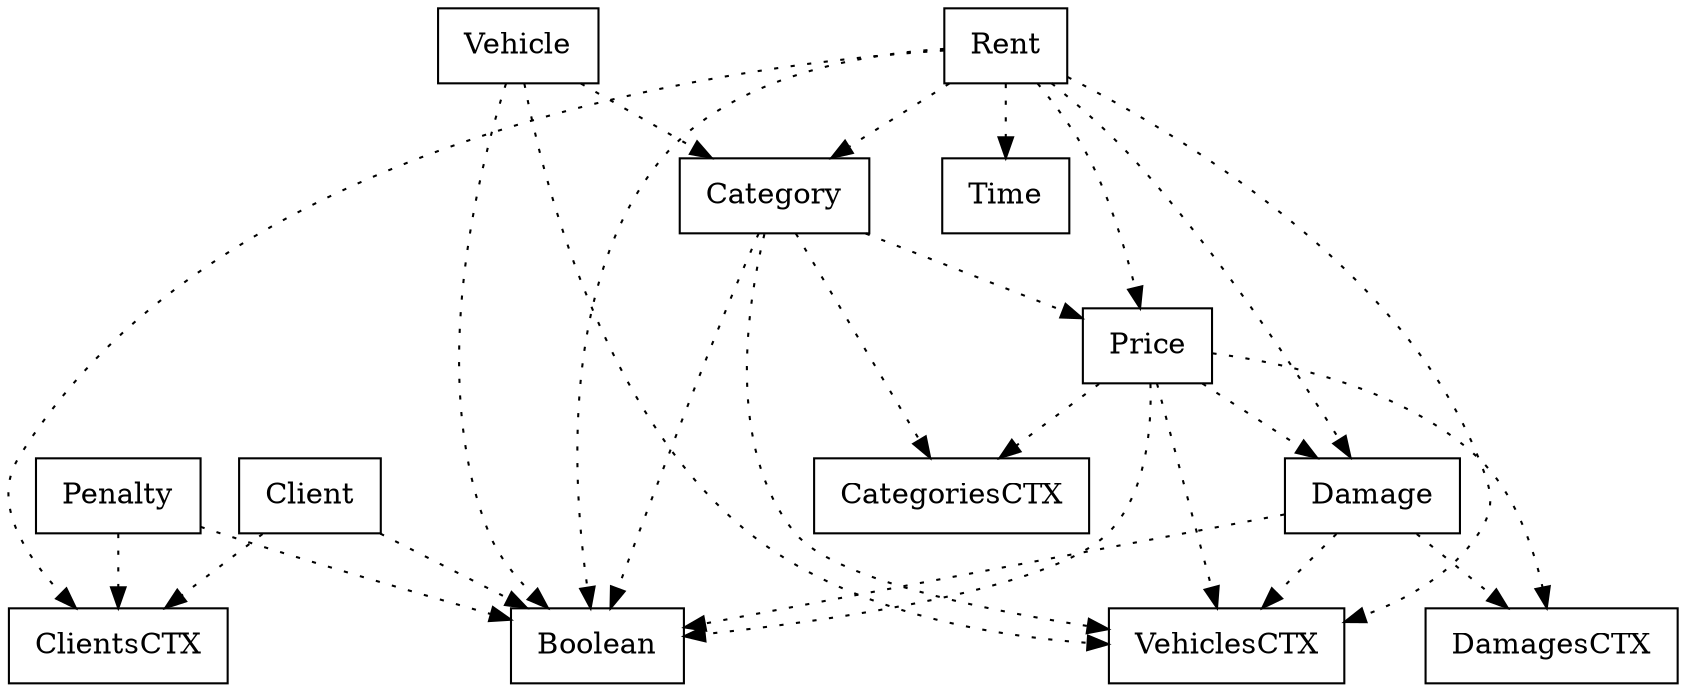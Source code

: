 digraph {
Boolean [ label=" Boolean " shape= box ]
CategoriesCTX [ label=" CategoriesCTX " shape= box ]
Category [ label=" Category " shape= box ]
Client [ label=" Client " shape= box ]
ClientsCTX [ label=" ClientsCTX " shape= box ]
Damage [ label=" Damage " shape= box ]
DamagesCTX [ label=" DamagesCTX " shape= box ]
Penalty [ label=" Penalty " shape= box ]
Price [ label=" Price " shape= box ]
Rent [ label=" Rent " shape= box ]
Time [ label=" Time " shape= box ]
Vehicle [ label=" Vehicle " shape= box ]
VehiclesCTX [ label=" VehiclesCTX " shape= box ]

"Category" -> "Boolean" [style= dotted ]
"Category" -> "VehiclesCTX" [style= dotted ]
"Category" -> "CategoriesCTX" [style= dotted ]
"Category" -> "Price" [style= dotted ]
"Client" -> "Boolean" [style= dotted ]
"Client" -> "ClientsCTX" [style= dotted ]
"Damage" -> "DamagesCTX" [style= dotted ]
"Damage" -> "VehiclesCTX" [style= dotted ]
"Damage" -> "Boolean" [style= dotted ]
"Penalty" -> "Boolean" [style= dotted ]
"Penalty" -> "ClientsCTX" [style= dotted ]
"Price" -> "CategoriesCTX" [style= dotted ]
"Price" -> "DamagesCTX" [style= dotted ]
"Price" -> "Damage" [style= dotted ]
"Price" -> "Boolean" [style= dotted ]
"Price" -> "VehiclesCTX" [style= dotted ]
"Rent" -> "Boolean" [style= dotted ]
"Rent" -> "Category" [style= dotted ]
"Rent" -> "Time" [style= dotted ]
"Rent" -> "Price" [style= dotted ]
"Rent" -> "Damage" [style= dotted ]
"Rent" -> "ClientsCTX" [style= dotted ]
"Rent" -> "VehiclesCTX" [style= dotted ]
"Vehicle" -> "Boolean" [style= dotted ]
"Vehicle" -> "VehiclesCTX" [style= dotted ]
"Vehicle" -> "Category" [style= dotted ]
}
